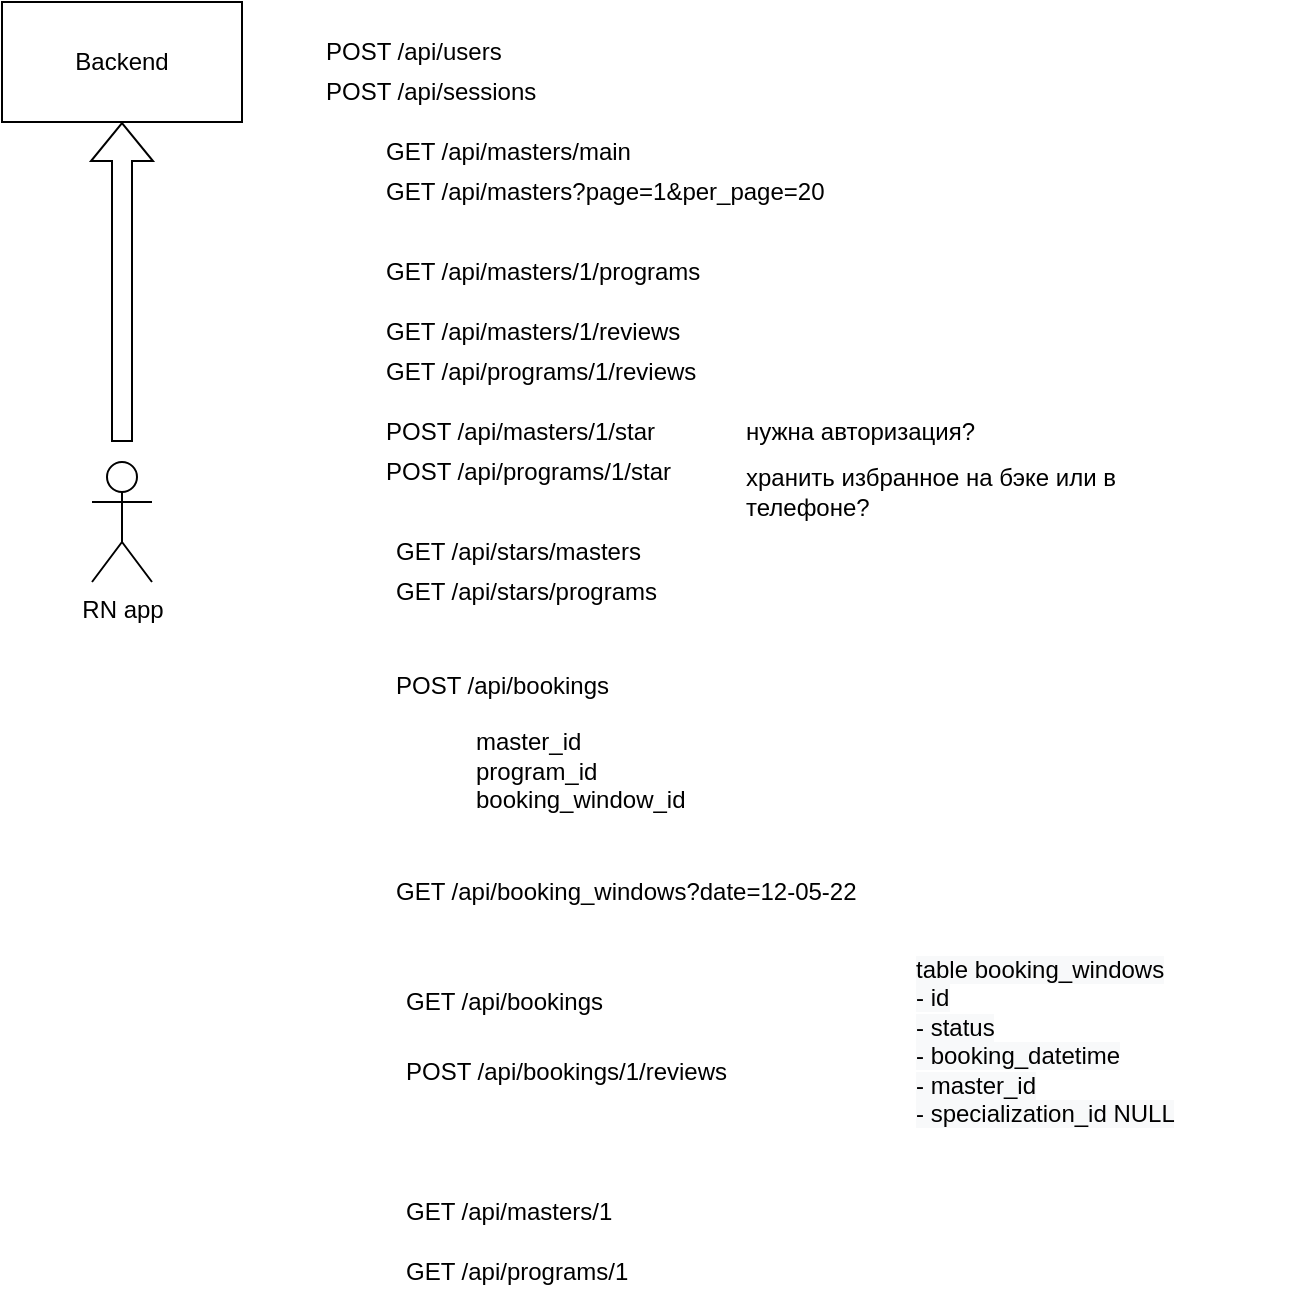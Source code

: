 <mxfile version="17.5.0" type="google"><diagram id="h_-TBp4chL1AcJKwhGyP" name="Page-1"><mxGraphModel dx="913" dy="620" grid="1" gridSize="10" guides="1" tooltips="1" connect="1" arrows="1" fold="1" page="1" pageScale="1" pageWidth="827" pageHeight="1169" math="0" shadow="0"><root><mxCell id="0"/><mxCell id="1" parent="0"/><mxCell id="IlkOcBasw0kaby_9GcAC-1" value="Backend" style="rounded=0;whiteSpace=wrap;html=1;" vertex="1" parent="1"><mxGeometry x="110" y="150" width="120" height="60" as="geometry"/></mxCell><mxCell id="IlkOcBasw0kaby_9GcAC-2" value="RN app" style="shape=umlActor;verticalLabelPosition=bottom;verticalAlign=top;html=1;outlineConnect=0;" vertex="1" parent="1"><mxGeometry x="155" y="380" width="30" height="60" as="geometry"/></mxCell><mxCell id="IlkOcBasw0kaby_9GcAC-3" value="" style="shape=flexArrow;endArrow=classic;html=1;rounded=0;entryX=0.5;entryY=1;entryDx=0;entryDy=0;" edge="1" parent="1" target="IlkOcBasw0kaby_9GcAC-1"><mxGeometry width="50" height="50" relative="1" as="geometry"><mxPoint x="170" y="370" as="sourcePoint"/><mxPoint x="190" y="290" as="targetPoint"/></mxGeometry></mxCell><mxCell id="IlkOcBasw0kaby_9GcAC-4" value="GET /api/masters?page=1&amp;amp;per_page=20" style="text;html=1;strokeColor=none;fillColor=none;align=left;verticalAlign=middle;whiteSpace=wrap;rounded=0;" vertex="1" parent="1"><mxGeometry x="300" y="230" width="230" height="30" as="geometry"/></mxCell><mxCell id="IlkOcBasw0kaby_9GcAC-5" value="GET /api/masters/1/programs" style="text;html=1;strokeColor=none;fillColor=none;align=left;verticalAlign=middle;whiteSpace=wrap;rounded=0;" vertex="1" parent="1"><mxGeometry x="300" y="270" width="220" height="30" as="geometry"/></mxCell><mxCell id="IlkOcBasw0kaby_9GcAC-6" value="GET /api/masters/main" style="text;html=1;strokeColor=none;fillColor=none;align=left;verticalAlign=middle;whiteSpace=wrap;rounded=0;" vertex="1" parent="1"><mxGeometry x="300" y="210" width="230" height="30" as="geometry"/></mxCell><mxCell id="IlkOcBasw0kaby_9GcAC-9" value="GET /api/masters/1/reviews" style="text;html=1;strokeColor=none;fillColor=none;align=left;verticalAlign=middle;whiteSpace=wrap;rounded=0;" vertex="1" parent="1"><mxGeometry x="300" y="300" width="220" height="30" as="geometry"/></mxCell><mxCell id="IlkOcBasw0kaby_9GcAC-10" value="POST /api/masters/1/star" style="text;html=1;strokeColor=none;fillColor=none;align=left;verticalAlign=middle;whiteSpace=wrap;rounded=0;" vertex="1" parent="1"><mxGeometry x="300" y="350" width="220" height="30" as="geometry"/></mxCell><mxCell id="IlkOcBasw0kaby_9GcAC-11" value="GET /api/stars/masters" style="text;html=1;strokeColor=none;fillColor=none;align=left;verticalAlign=middle;whiteSpace=wrap;rounded=0;" vertex="1" parent="1"><mxGeometry x="305" y="410" width="220" height="30" as="geometry"/></mxCell><mxCell id="IlkOcBasw0kaby_9GcAC-12" value="GET /api/stars/programs" style="text;html=1;strokeColor=none;fillColor=none;align=left;verticalAlign=middle;whiteSpace=wrap;rounded=0;" vertex="1" parent="1"><mxGeometry x="305" y="430" width="220" height="30" as="geometry"/></mxCell><mxCell id="IlkOcBasw0kaby_9GcAC-13" value="POST /api/programs/1/star" style="text;html=1;strokeColor=none;fillColor=none;align=left;verticalAlign=middle;whiteSpace=wrap;rounded=0;" vertex="1" parent="1"><mxGeometry x="300" y="370" width="220" height="30" as="geometry"/></mxCell><mxCell id="IlkOcBasw0kaby_9GcAC-14" value="нужна авторизация?" style="text;html=1;strokeColor=none;fillColor=none;align=left;verticalAlign=middle;whiteSpace=wrap;rounded=0;" vertex="1" parent="1"><mxGeometry x="480" y="350" width="220" height="30" as="geometry"/></mxCell><mxCell id="IlkOcBasw0kaby_9GcAC-15" value="хранить избранное на бэке или в телефоне?" style="text;html=1;strokeColor=none;fillColor=none;align=left;verticalAlign=middle;whiteSpace=wrap;rounded=0;" vertex="1" parent="1"><mxGeometry x="480" y="380" width="220" height="30" as="geometry"/></mxCell><mxCell id="IlkOcBasw0kaby_9GcAC-16" value="POST /api/users" style="text;html=1;strokeColor=none;fillColor=none;align=left;verticalAlign=middle;whiteSpace=wrap;rounded=0;" vertex="1" parent="1"><mxGeometry x="270" y="160" width="220" height="30" as="geometry"/></mxCell><mxCell id="IlkOcBasw0kaby_9GcAC-17" value="POST /api/sessions" style="text;html=1;strokeColor=none;fillColor=none;align=left;verticalAlign=middle;whiteSpace=wrap;rounded=0;" vertex="1" parent="1"><mxGeometry x="270" y="180" width="220" height="30" as="geometry"/></mxCell><mxCell id="IlkOcBasw0kaby_9GcAC-18" value="GET /api/programs/1/reviews" style="text;html=1;strokeColor=none;fillColor=none;align=left;verticalAlign=middle;whiteSpace=wrap;rounded=0;" vertex="1" parent="1"><mxGeometry x="300" y="320" width="220" height="30" as="geometry"/></mxCell><mxCell id="IlkOcBasw0kaby_9GcAC-19" value="POST /api/bookings&lt;br&gt;&lt;br&gt;&lt;blockquote style=&quot;margin: 0 0 0 40px ; border: none ; padding: 0px&quot;&gt;master_id&lt;br&gt;program_id&lt;br&gt;booking_window_id&lt;/blockquote&gt;" style="text;html=1;strokeColor=none;fillColor=none;align=left;verticalAlign=middle;whiteSpace=wrap;rounded=0;" vertex="1" parent="1"><mxGeometry x="305" y="480" width="220" height="80" as="geometry"/></mxCell><mxCell id="IlkOcBasw0kaby_9GcAC-21" value="&lt;span style=&quot;color: rgb(0 , 0 , 0) ; font-family: &amp;#34;helvetica&amp;#34; ; font-size: 12px ; font-style: normal ; font-weight: 400 ; letter-spacing: normal ; text-align: left ; text-indent: 0px ; text-transform: none ; word-spacing: 0px ; background-color: rgb(248 , 249 , 250) ; display: inline ; float: none&quot;&gt;table booking_windows&lt;br&gt;- id&lt;br&gt;- status&lt;br&gt;- booking_datetime&lt;br&gt;- master_id&lt;br&gt;- specialization_id NULL&lt;br&gt;&lt;br&gt;&lt;/span&gt;" style="text;whiteSpace=wrap;html=1;" vertex="1" parent="1"><mxGeometry x="565" y="620" width="195" height="100" as="geometry"/></mxCell><mxCell id="IlkOcBasw0kaby_9GcAC-22" value="GET /api/booking_windows?date=12-05-22" style="text;html=1;strokeColor=none;fillColor=none;align=left;verticalAlign=middle;whiteSpace=wrap;rounded=0;" vertex="1" parent="1"><mxGeometry x="305" y="585" width="260" height="20" as="geometry"/></mxCell><mxCell id="IlkOcBasw0kaby_9GcAC-23" value="GET /api/bookings" style="text;html=1;strokeColor=none;fillColor=none;align=left;verticalAlign=middle;whiteSpace=wrap;rounded=0;" vertex="1" parent="1"><mxGeometry x="310" y="640" width="260" height="20" as="geometry"/></mxCell><mxCell id="IlkOcBasw0kaby_9GcAC-24" value="POST /api/bookings/1/reviews" style="text;html=1;strokeColor=none;fillColor=none;align=left;verticalAlign=middle;whiteSpace=wrap;rounded=0;" vertex="1" parent="1"><mxGeometry x="310" y="670" width="220" height="30" as="geometry"/></mxCell><mxCell id="IlkOcBasw0kaby_9GcAC-25" value="GET /api/masters/1" style="text;html=1;strokeColor=none;fillColor=none;align=left;verticalAlign=middle;whiteSpace=wrap;rounded=0;" vertex="1" parent="1"><mxGeometry x="310" y="740" width="220" height="30" as="geometry"/></mxCell><mxCell id="IlkOcBasw0kaby_9GcAC-26" value="GET /api/programs/1" style="text;html=1;strokeColor=none;fillColor=none;align=left;verticalAlign=middle;whiteSpace=wrap;rounded=0;" vertex="1" parent="1"><mxGeometry x="310" y="770" width="220" height="30" as="geometry"/></mxCell></root></mxGraphModel></diagram></mxfile>